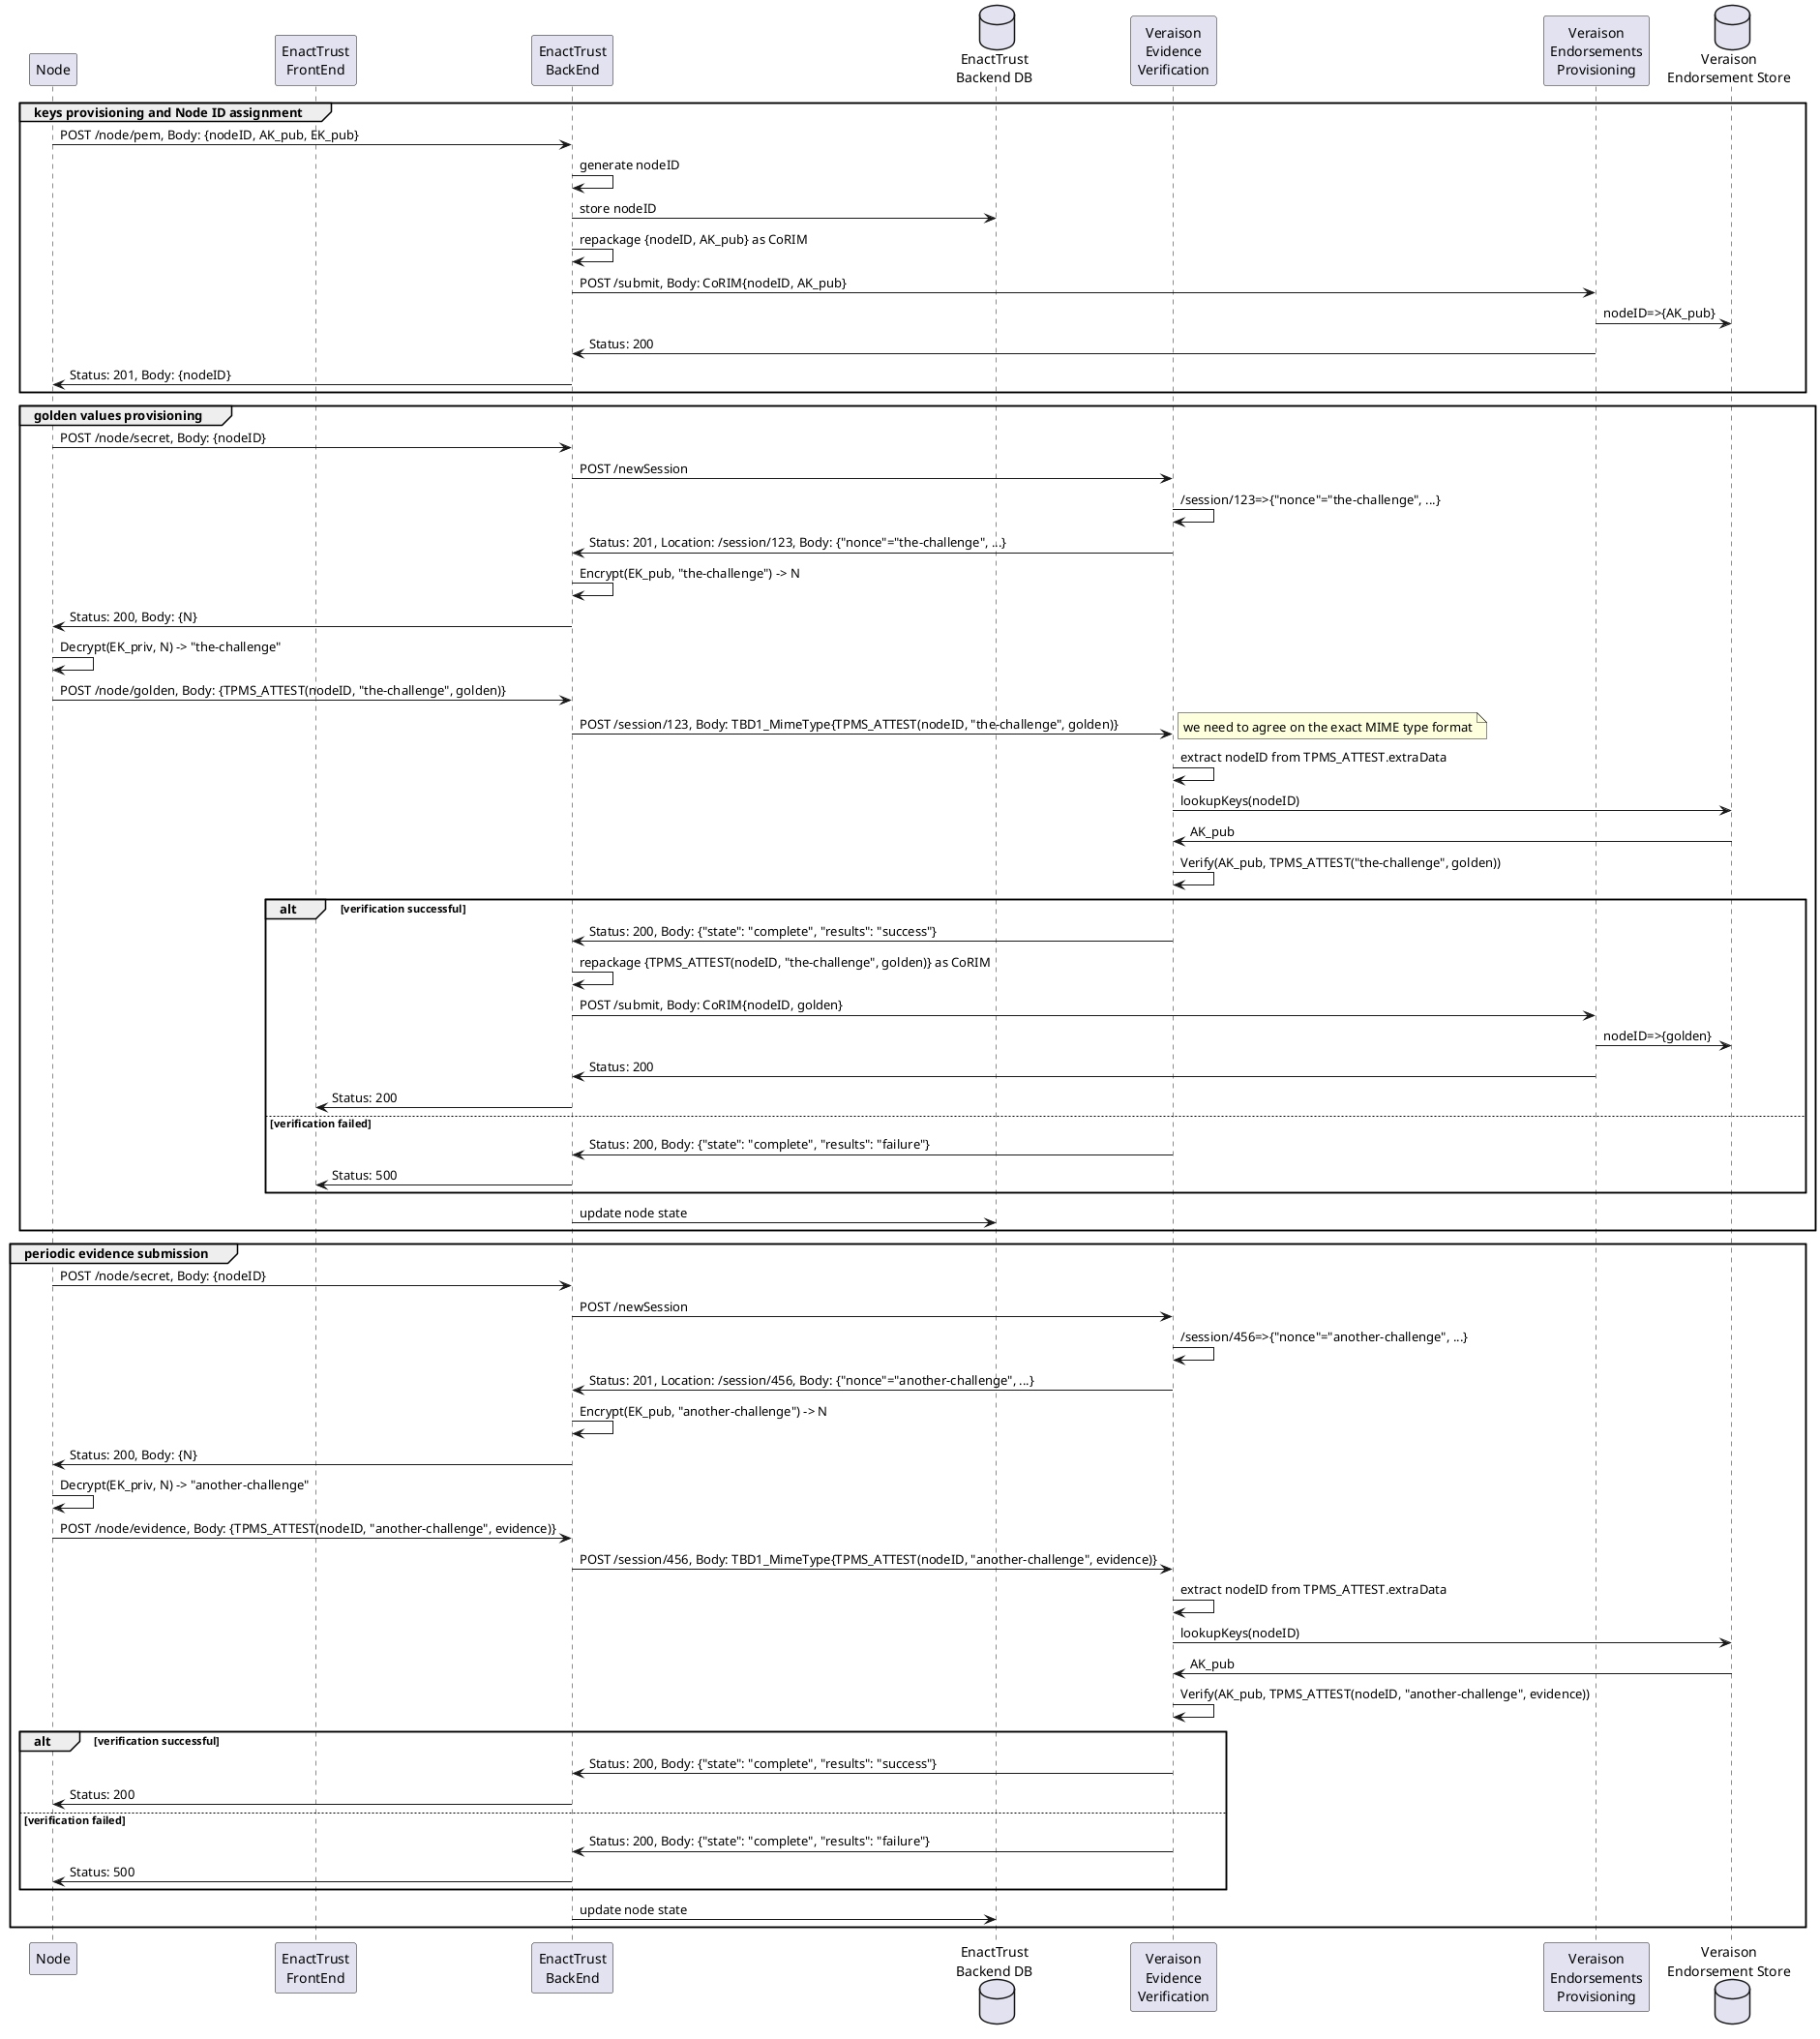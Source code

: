 @startuml

participant "Node" as Node order 5
participant "EnactTrust\nFrontEnd" as FE order 10
participant "EnactTrust\nBackEnd" as BE order 20
database "EnactTrust\nBackend DB" as BE_DB order 30
participant "Veraison\nEvidence\nVerification" as V_EviVfy order 35
participant "Veraison\nEndorsements\nProvisioning" as V_EndProv order 40
database "Veraison\nEndorsement Store" as V_EndStore order 50

group keys provisioning and Node ID assignment
	Node -> BE: POST /node/pem, Body: {nodeID, AK_pub, EK_pub}
	BE -> BE: generate nodeID
	BE -> BE_DB: store nodeID
	BE -> BE: repackage {nodeID, AK_pub} as CoRIM
	BE -> V_EndProv: POST /submit, Body: CoRIM{nodeID, AK_pub}
	V_EndProv -> V_EndStore: nodeID=>{AK_pub}
	V_EndProv -> BE: Status: 200
	BE -> Node: Status: 201, Body: {nodeID}
end

group golden values provisioning
	Node -> BE: POST /node/secret, Body: {nodeID}
	BE -> V_EviVfy: POST /newSession
	V_EviVfy -> V_EviVfy: /session/123=>{"nonce"="the-challenge", ...}
	V_EviVfy -> BE: Status: 201, Location: /session/123, Body: {"nonce"="the-challenge", ...}
	BE -> BE: Encrypt(EK_pub, "the-challenge") -> N
	BE -> Node: Status: 200, Body: {N}

	Node -> Node: Decrypt(EK_priv, N) -> "the-challenge"
	Node -> BE: POST /node/golden, Body: {TPMS_ATTEST(nodeID, "the-challenge", golden)}
	BE -> V_EviVfy: POST /session/123, Body: TBD1_MimeType{TPMS_ATTEST(nodeID, "the-challenge", golden)}
	note right: we need to agree on the exact MIME type format
	V_EviVfy -> V_EviVfy: extract nodeID from TPMS_ATTEST.extraData
	V_EviVfy -> V_EndStore: lookupKeys(nodeID)
	V_EndStore -> V_EviVfy: AK_pub
	V_EviVfy -> V_EviVfy: Verify(AK_pub, TPMS_ATTEST("the-challenge", golden))
	alt verification successful
		V_EviVfy -> BE: Status: 200, Body: {"state": "complete", "results": "success"}
		BE -> BE: repackage {TPMS_ATTEST(nodeID, "the-challenge", golden)} as CoRIM
		BE -> V_EndProv: POST /submit, Body: CoRIM{nodeID, golden}
		V_EndProv -> V_EndStore: nodeID=>{golden}
		V_EndProv -> BE: Status: 200
		BE -> FE: Status: 200
	else verification failed
		V_EviVfy -> BE: Status: 200, Body: {"state": "complete", "results": "failure"}
		BE -> FE: Status: 500
	end
	BE -> BE_DB: update node state
end

group periodic evidence submission
	Node -> BE: POST /node/secret, Body: {nodeID}
	BE -> V_EviVfy: POST /newSession
	V_EviVfy -> V_EviVfy: /session/456=>{"nonce"="another-challenge", ...}
	V_EviVfy -> BE: Status: 201, Location: /session/456, Body: {"nonce"="another-challenge", ...}
	BE -> BE: Encrypt(EK_pub, "another-challenge") -> N
	BE -> Node: Status: 200, Body: {N}

	Node -> Node: Decrypt(EK_priv, N) -> "another-challenge"
	Node -> BE: POST /node/evidence, Body: {TPMS_ATTEST(nodeID, "another-challenge", evidence)}
	BE -> V_EviVfy: POST /session/456, Body: TBD1_MimeType{TPMS_ATTEST(nodeID, "another-challenge", evidence)}
	V_EviVfy -> V_EviVfy: extract nodeID from TPMS_ATTEST.extraData
	V_EviVfy -> V_EndStore: lookupKeys(nodeID)
	V_EndStore -> V_EviVfy: AK_pub
	V_EviVfy -> V_EviVfy: Verify(AK_pub, TPMS_ATTEST(nodeID, "another-challenge", evidence))
	alt verification successful
		V_EviVfy -> BE: Status: 200, Body: {"state": "complete", "results": "success"}
		BE -> Node: Status: 200
	else verification failed
		V_EviVfy -> BE: Status: 200, Body: {"state": "complete", "results": "failure"}
		BE -> Node: Status: 500
	end
	BE -> BE_DB: update node state
end

@enduml
